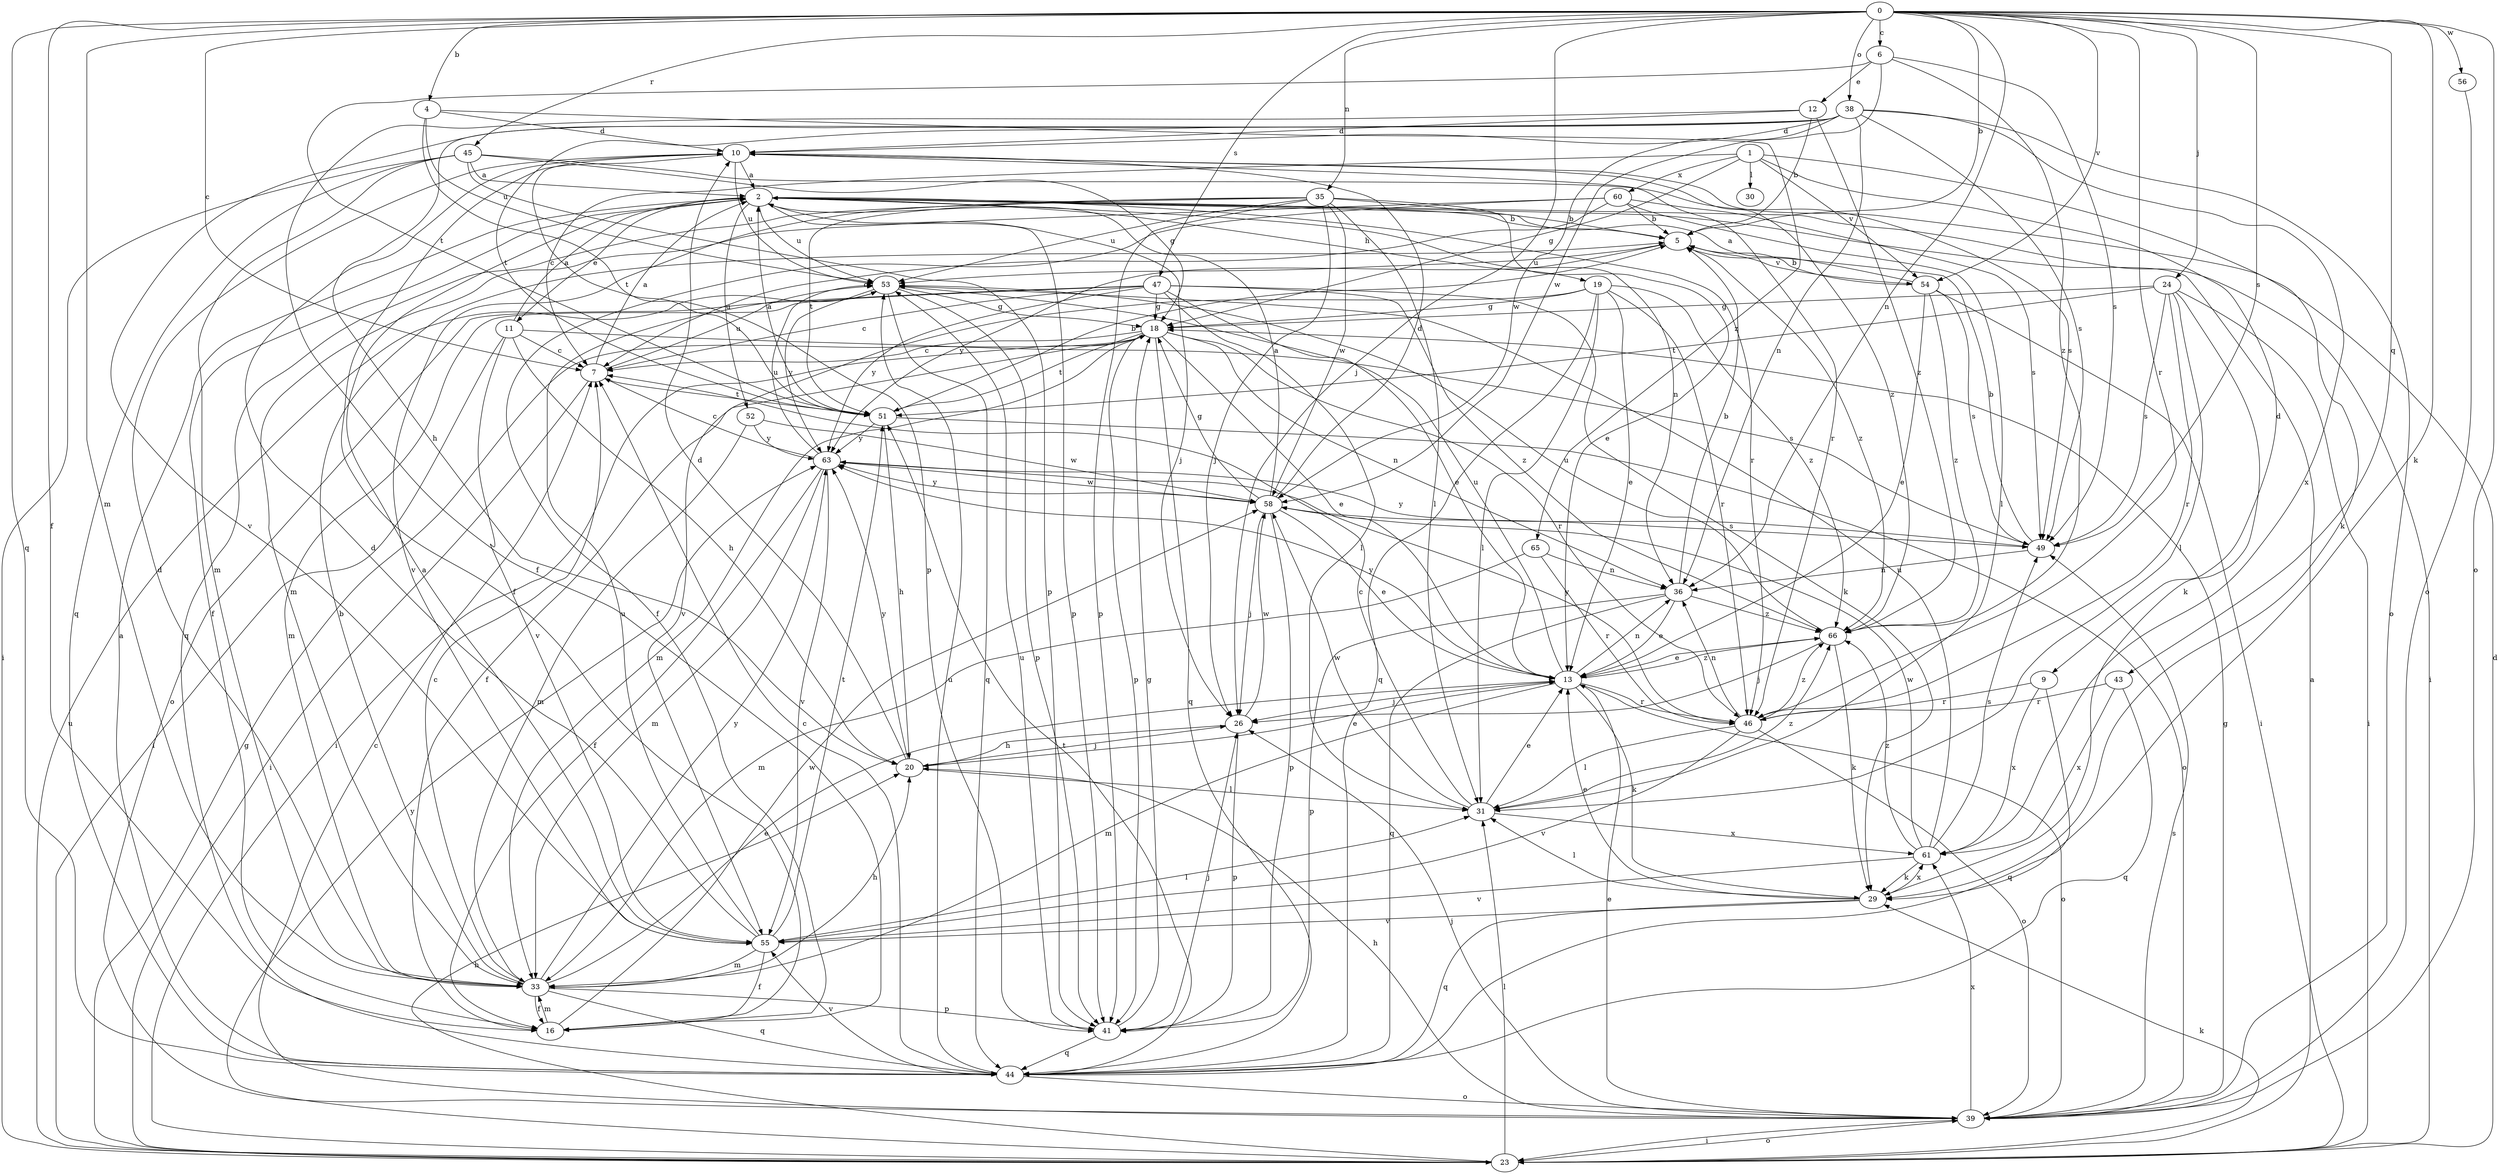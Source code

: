 strict digraph  {
0;
1;
2;
4;
5;
6;
7;
9;
10;
11;
12;
13;
16;
18;
19;
20;
23;
24;
26;
29;
30;
31;
33;
35;
36;
38;
39;
41;
43;
44;
45;
46;
47;
49;
51;
52;
53;
54;
55;
56;
58;
60;
61;
63;
65;
66;
0 -> 4  [label=b];
0 -> 5  [label=b];
0 -> 6  [label=c];
0 -> 7  [label=c];
0 -> 16  [label=f];
0 -> 24  [label=j];
0 -> 26  [label=j];
0 -> 29  [label=k];
0 -> 33  [label=m];
0 -> 35  [label=n];
0 -> 36  [label=n];
0 -> 38  [label=o];
0 -> 39  [label=o];
0 -> 43  [label=q];
0 -> 44  [label=q];
0 -> 45  [label=r];
0 -> 46  [label=r];
0 -> 47  [label=s];
0 -> 49  [label=s];
0 -> 54  [label=v];
0 -> 56  [label=w];
1 -> 7  [label=c];
1 -> 9  [label=d];
1 -> 18  [label=g];
1 -> 29  [label=k];
1 -> 30  [label=l];
1 -> 54  [label=v];
1 -> 60  [label=x];
2 -> 5  [label=b];
2 -> 11  [label=e];
2 -> 16  [label=f];
2 -> 19  [label=h];
2 -> 23  [label=i];
2 -> 26  [label=j];
2 -> 36  [label=n];
2 -> 41  [label=p];
2 -> 46  [label=r];
2 -> 52  [label=u];
2 -> 53  [label=u];
4 -> 10  [label=d];
4 -> 41  [label=p];
4 -> 53  [label=u];
4 -> 65  [label=z];
5 -> 53  [label=u];
5 -> 54  [label=v];
5 -> 63  [label=y];
5 -> 66  [label=z];
6 -> 12  [label=e];
6 -> 49  [label=s];
6 -> 51  [label=t];
6 -> 58  [label=w];
6 -> 66  [label=z];
7 -> 2  [label=a];
7 -> 23  [label=i];
7 -> 51  [label=t];
7 -> 53  [label=u];
9 -> 44  [label=q];
9 -> 46  [label=r];
9 -> 61  [label=x];
10 -> 2  [label=a];
10 -> 16  [label=f];
10 -> 46  [label=r];
10 -> 51  [label=t];
10 -> 53  [label=u];
10 -> 66  [label=z];
11 -> 2  [label=a];
11 -> 7  [label=c];
11 -> 20  [label=h];
11 -> 23  [label=i];
11 -> 49  [label=s];
11 -> 55  [label=v];
12 -> 5  [label=b];
12 -> 10  [label=d];
12 -> 16  [label=f];
12 -> 66  [label=z];
13 -> 26  [label=j];
13 -> 29  [label=k];
13 -> 33  [label=m];
13 -> 36  [label=n];
13 -> 39  [label=o];
13 -> 46  [label=r];
13 -> 53  [label=u];
13 -> 63  [label=y];
13 -> 66  [label=z];
16 -> 33  [label=m];
16 -> 58  [label=w];
18 -> 7  [label=c];
18 -> 13  [label=e];
18 -> 16  [label=f];
18 -> 23  [label=i];
18 -> 33  [label=m];
18 -> 36  [label=n];
18 -> 41  [label=p];
18 -> 44  [label=q];
18 -> 46  [label=r];
18 -> 51  [label=t];
19 -> 13  [label=e];
19 -> 18  [label=g];
19 -> 31  [label=l];
19 -> 44  [label=q];
19 -> 46  [label=r];
19 -> 55  [label=v];
19 -> 66  [label=z];
20 -> 10  [label=d];
20 -> 13  [label=e];
20 -> 26  [label=j];
20 -> 31  [label=l];
20 -> 63  [label=y];
23 -> 2  [label=a];
23 -> 10  [label=d];
23 -> 18  [label=g];
23 -> 20  [label=h];
23 -> 29  [label=k];
23 -> 31  [label=l];
23 -> 39  [label=o];
23 -> 53  [label=u];
23 -> 63  [label=y];
24 -> 18  [label=g];
24 -> 23  [label=i];
24 -> 29  [label=k];
24 -> 31  [label=l];
24 -> 46  [label=r];
24 -> 49  [label=s];
24 -> 51  [label=t];
26 -> 20  [label=h];
26 -> 41  [label=p];
26 -> 58  [label=w];
29 -> 13  [label=e];
29 -> 31  [label=l];
29 -> 44  [label=q];
29 -> 55  [label=v];
29 -> 61  [label=x];
31 -> 7  [label=c];
31 -> 13  [label=e];
31 -> 58  [label=w];
31 -> 61  [label=x];
31 -> 66  [label=z];
33 -> 5  [label=b];
33 -> 7  [label=c];
33 -> 10  [label=d];
33 -> 13  [label=e];
33 -> 16  [label=f];
33 -> 20  [label=h];
33 -> 41  [label=p];
33 -> 44  [label=q];
33 -> 63  [label=y];
35 -> 5  [label=b];
35 -> 13  [label=e];
35 -> 26  [label=j];
35 -> 31  [label=l];
35 -> 41  [label=p];
35 -> 44  [label=q];
35 -> 51  [label=t];
35 -> 53  [label=u];
35 -> 55  [label=v];
35 -> 58  [label=w];
36 -> 5  [label=b];
36 -> 13  [label=e];
36 -> 41  [label=p];
36 -> 44  [label=q];
36 -> 66  [label=z];
38 -> 10  [label=d];
38 -> 20  [label=h];
38 -> 36  [label=n];
38 -> 39  [label=o];
38 -> 49  [label=s];
38 -> 51  [label=t];
38 -> 55  [label=v];
38 -> 58  [label=w];
38 -> 61  [label=x];
39 -> 7  [label=c];
39 -> 13  [label=e];
39 -> 18  [label=g];
39 -> 20  [label=h];
39 -> 23  [label=i];
39 -> 26  [label=j];
39 -> 49  [label=s];
39 -> 61  [label=x];
41 -> 18  [label=g];
41 -> 26  [label=j];
41 -> 44  [label=q];
41 -> 53  [label=u];
43 -> 44  [label=q];
43 -> 46  [label=r];
43 -> 61  [label=x];
44 -> 2  [label=a];
44 -> 7  [label=c];
44 -> 39  [label=o];
44 -> 51  [label=t];
44 -> 53  [label=u];
44 -> 55  [label=v];
45 -> 2  [label=a];
45 -> 18  [label=g];
45 -> 23  [label=i];
45 -> 33  [label=m];
45 -> 41  [label=p];
45 -> 44  [label=q];
45 -> 49  [label=s];
46 -> 31  [label=l];
46 -> 36  [label=n];
46 -> 39  [label=o];
46 -> 55  [label=v];
46 -> 63  [label=y];
46 -> 66  [label=z];
47 -> 7  [label=c];
47 -> 13  [label=e];
47 -> 18  [label=g];
47 -> 29  [label=k];
47 -> 31  [label=l];
47 -> 33  [label=m];
47 -> 39  [label=o];
47 -> 63  [label=y];
47 -> 66  [label=z];
49 -> 5  [label=b];
49 -> 36  [label=n];
49 -> 63  [label=y];
51 -> 2  [label=a];
51 -> 5  [label=b];
51 -> 20  [label=h];
51 -> 39  [label=o];
51 -> 63  [label=y];
52 -> 33  [label=m];
52 -> 58  [label=w];
52 -> 63  [label=y];
53 -> 18  [label=g];
53 -> 41  [label=p];
53 -> 44  [label=q];
53 -> 63  [label=y];
54 -> 2  [label=a];
54 -> 5  [label=b];
54 -> 13  [label=e];
54 -> 23  [label=i];
54 -> 49  [label=s];
54 -> 66  [label=z];
55 -> 2  [label=a];
55 -> 10  [label=d];
55 -> 16  [label=f];
55 -> 31  [label=l];
55 -> 33  [label=m];
55 -> 51  [label=t];
55 -> 53  [label=u];
56 -> 39  [label=o];
58 -> 2  [label=a];
58 -> 10  [label=d];
58 -> 13  [label=e];
58 -> 18  [label=g];
58 -> 26  [label=j];
58 -> 41  [label=p];
58 -> 49  [label=s];
58 -> 63  [label=y];
60 -> 5  [label=b];
60 -> 7  [label=c];
60 -> 16  [label=f];
60 -> 31  [label=l];
60 -> 33  [label=m];
60 -> 49  [label=s];
61 -> 29  [label=k];
61 -> 49  [label=s];
61 -> 53  [label=u];
61 -> 55  [label=v];
61 -> 58  [label=w];
61 -> 66  [label=z];
63 -> 7  [label=c];
63 -> 16  [label=f];
63 -> 33  [label=m];
63 -> 53  [label=u];
63 -> 55  [label=v];
63 -> 58  [label=w];
65 -> 33  [label=m];
65 -> 36  [label=n];
65 -> 46  [label=r];
66 -> 13  [label=e];
66 -> 26  [label=j];
66 -> 29  [label=k];
66 -> 53  [label=u];
}
